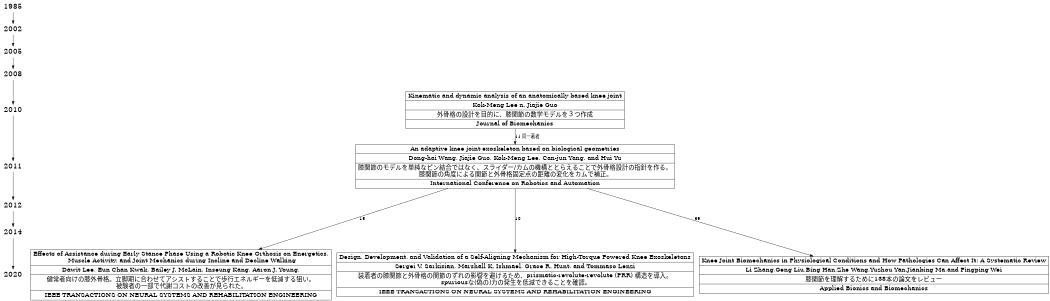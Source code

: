 // 下肢外骨格
digraph exoskeleton {

size="7,8";
// rankdir=LR
node [fontsize=24, shape = plaintext];

1985 -> 2002;
2002 -> 2005;
2005 -> 2008;
2008 -> 2010:
2010 -> 2011:
2011 -> 2012;
2012 -> 2014;
2014 -> 2020;

node [fontsize=20];
{ rank=same;  2010 n2010_0; }
{ rank=same;  2011 n2011_0; }
{ rank=same;  2020 n2020_0 n2020_1 n2020_2; }


"n2010_0" [
label = "{
        Kinematic and dynamic analysis of an anatomically based knee joint|
        Kok-Meng Lee n, Jiajie Guo|
        外骨格の設計を目的に、膝関節の数学モデルを３つ作成|
        Journal of Biomechanics
        }"
shape = "record"
];

"n2011_0" [
label = "{
        An adaptive knee joint exoskeleton based on biological geometries|
        Dong-hai Wang, Jiajie Guo, Kok-Meng Lee, Can-jun Yang, and Hui Yu|
        膝関節のモデルを単純なピン結合ではなく、スライダー/カムの機構ととらえることで外骨格設計の指針を作る。\n
        膝関節の角度による関節と外骨格固定点の距離の変化をカムで補正。|
        International Conference on Robotics and Automation
        }"
shape = "record"
];

"n2020_0" [
label = "{
        Effects of Assistance during Early Stance Phase Using a Robotic Knee Orthosis on Energetics,\n
         Muscle Activity, and Joint Mechanics during Incline and Decline Walking|
        Dawit Lee, Eun Chan Kwak, Bailey J. McLain, Inseung Kang, Aaron J. Young, |
        健常者向けの膝外骨格。立脚期に合わせてアシストすることで歩行エネルギーを低減する狙い。\n
        被験者の一部で代謝コストの改善が見られた。|
        IEEE TRANSACTIONS ON NEURAL SYSTEMS AND REHABILITATION ENGINEERING
        }"
shape = "record"
];

"n2020_1" [
label = "{
        Design, Development, and Validation of a Self-Aligning Mechanism for High-Torque Powered Knee Exoskeletons|
        Sergei V. Sarkisian, Marshall K. Ishmael, Grace R. Hunt, and Tommaso Lenzi |
        装着者の膝関節と外骨格の関節のずれの影響を避けるため、prismatic-revolute-revolute (PRR) 構造を導入。\n
        spuriousな(偽の)力の発生を低減できることを確認。|
        IEEE TRANSACTIONS ON NEURAL SYSTEMS AND REHABILITATION ENGINEERING
        }"
shape = "record"
];

"n2020_2" [
label = "{
        Knee Joint Biomechanics in Physiological Conditions and How Pathologies Can Affect It: A Systematic Review|
        Li Zhang,Geng Liu,Bing Han,Zhe Wang,Yuzhou Yan,Jianbing Ma,and Pingping Wei |
        膝関節を理解するために138本の論文をレビュー|
        Applied Bionics and Biomechanics
        }"
shape = "record"
];


n2010_0 -> n2011_0 [ label = "11 同一著者" ]
n2011_0 -> n2020_0 [ label = "15" ]
n2011_0 -> n2020_1 [ label = "10" ]
n2011_0 -> n2020_2 [ label = "39" ]
}
